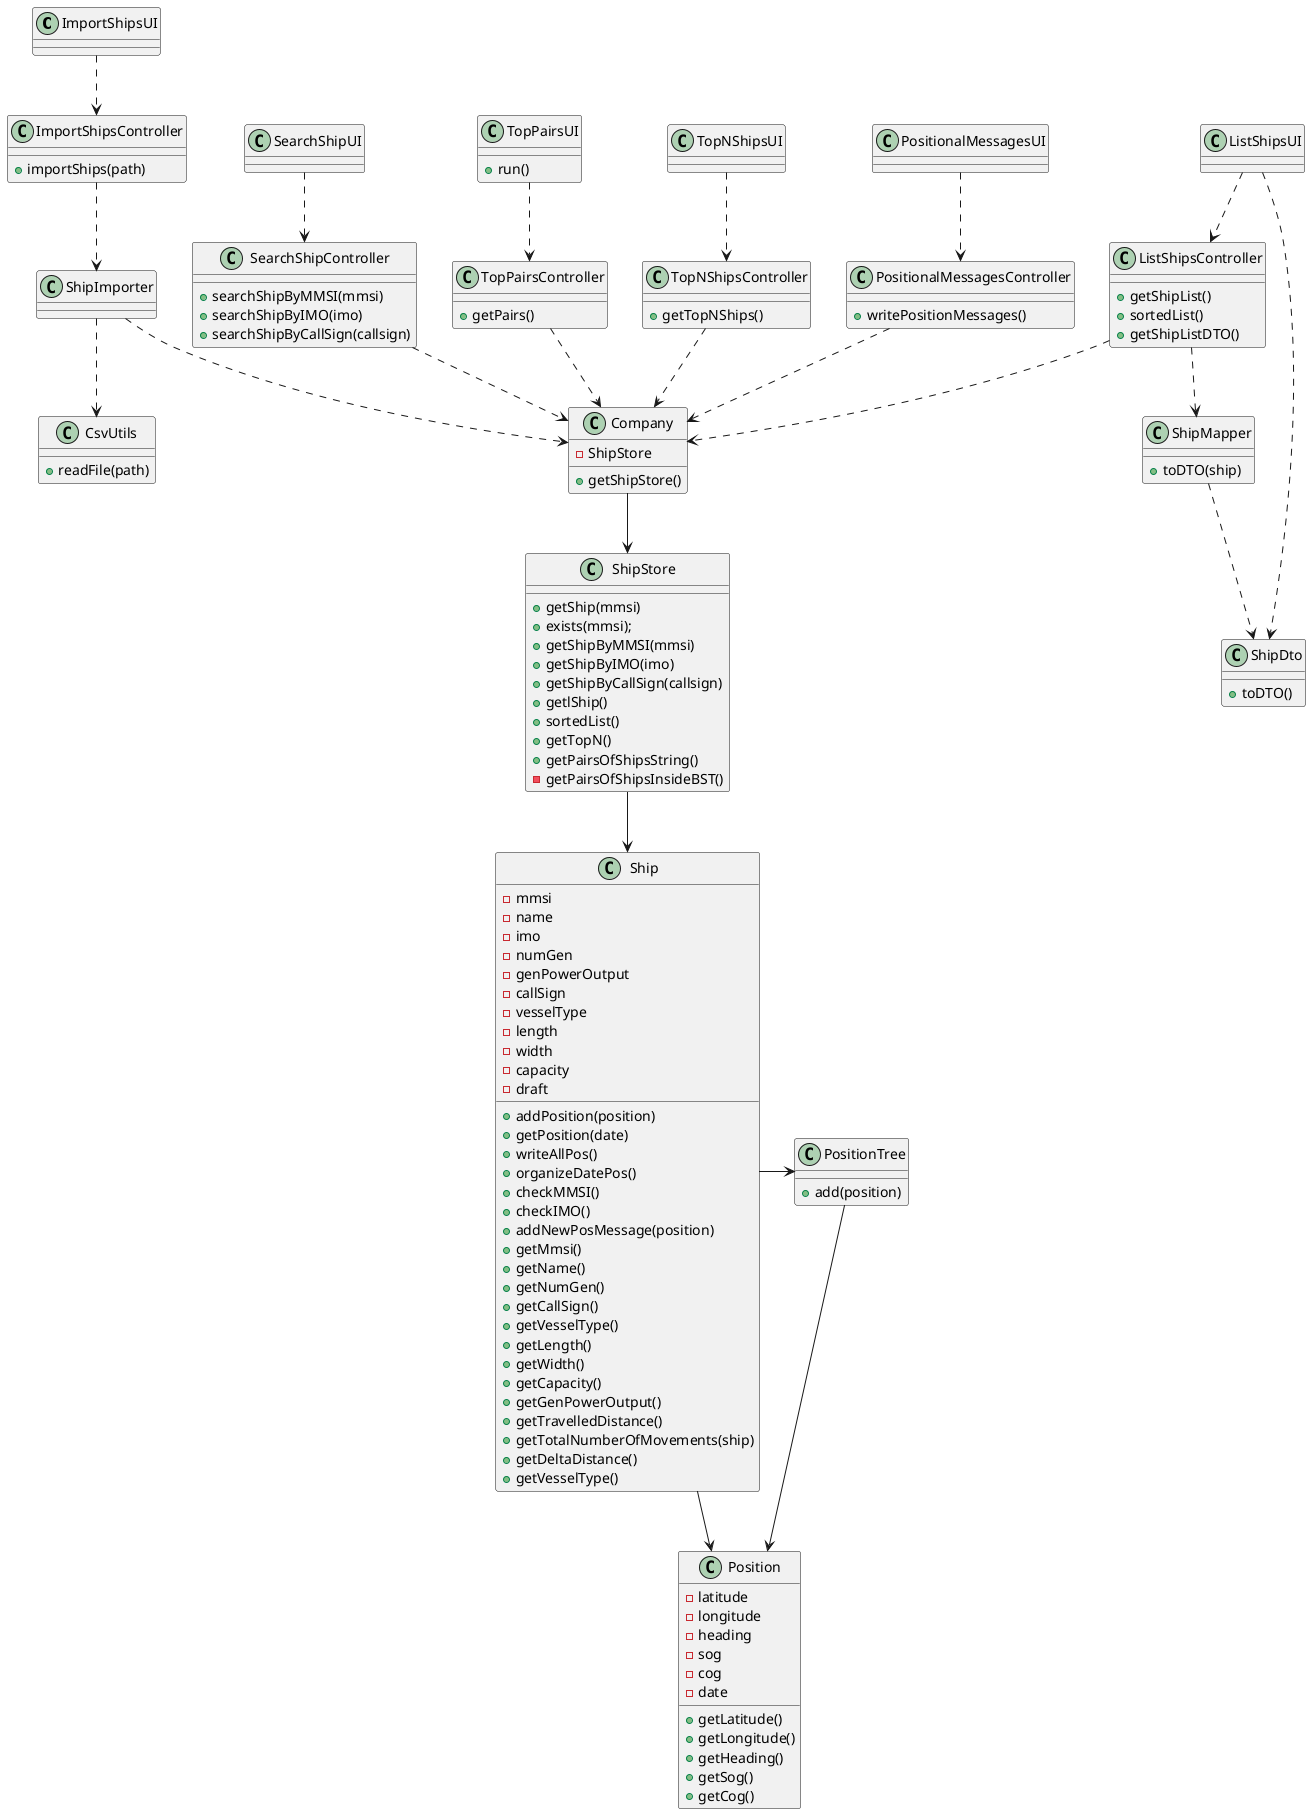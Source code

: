 @startuml
'https://plantuml.com/class-diagram

@startuml
'https://plantuml.com/class-diagram

class ImportShipsUI{
}

class ImportShipsController{
+importShips(path)

}

class ShipImporter{
}

class CsvUtils{
+readFile(path)
}

class ShipStore{
+getShip(mmsi)
+exists(mmsi);
+getShipByMMSI(mmsi)
+getShipByIMO(imo)
+getShipByCallSign(callsign)
+getlShip()
+sortedList()
+getTopN()
}

class Ship{
-mmsi
-name
-imo
-numGen
-genPowerOutput
-callSign
-vesselType
-length
-width
-capacity
-draft
+addPosition(position)
+getPosition(date)
+writeAllPos()
+organizeDatePos()
+checkMMSI()
+checkIMO()
+addNewPosMessage(position)
+getMmsi()
+getName()
+getNumGen()
+getCallSign()
+getVesselType()
+getLength()
+getWidth()
+getCapacity()
+getGenPowerOutput()
+getTravelledDistance()
+getTotalNumberOfMovements(ship)
+getDeltaDistance()
+getVesselType()
}

class Position{
-latitude
-longitude
-heading
-sog
-cog
-date
+getLatitude()
+getLongitude()
+getHeading()
+getSog()
+getCog()
}

class PositionTree{
+add(position)
}

class SearchShipUI{

}

class SearchShipController{
  +searchShipByMMSI(mmsi)
  +searchShipByIMO(imo)
  +searchShipByCallSign(callsign)
}



class TopPairsUI{
+run()
}

class Company{
-ShipStore
+getShipStore()
}

class TopPairsController{
+getPairs()
}

class ShipStore{
+getPairsOfShipsString()
-getPairsOfShipsInsideBST()
}

class PositionalMessagesUI{
}

class PositionalMessagesController{
+writePositionMessages()
}

class ListShipsUI{
}

class ListShipsController{
+getShipList()
+sortedList()
+getShipListDTO()
}
class ShipMapper{
+toDTO(ship)
}
class ShipDto{
+toDTO()
}

class TopNShipsUI{
}

class TopNShipsController{
+getTopNShips()
}



ImportShipsUI ..> ImportShipsController
ImportShipsController ..> ShipImporter
ShipImporter ..> CsvUtils
ShipImporter ..> Company
ShipStore --> Ship
Ship -> PositionTree
Ship --> Position
PositionTree --> Position
SearchShipUI ..> SearchShipController
SearchShipController ..> Company
TopPairsUI ..> TopPairsController
TopPairsController ..> Company
Company --> ShipStore

PositionalMessagesUI ..> PositionalMessagesController
PositionalMessagesController ..> Company

ListShipsUI ..> ShipDto
ListShipsUI ..> ListShipsController
ListShipsController ..>ShipMapper
ShipMapper ..> ShipDto
ListShipsController ..> Company

TopNShipsUI ..> TopNShipsController
TopNShipsController ..> Company

@enduml
